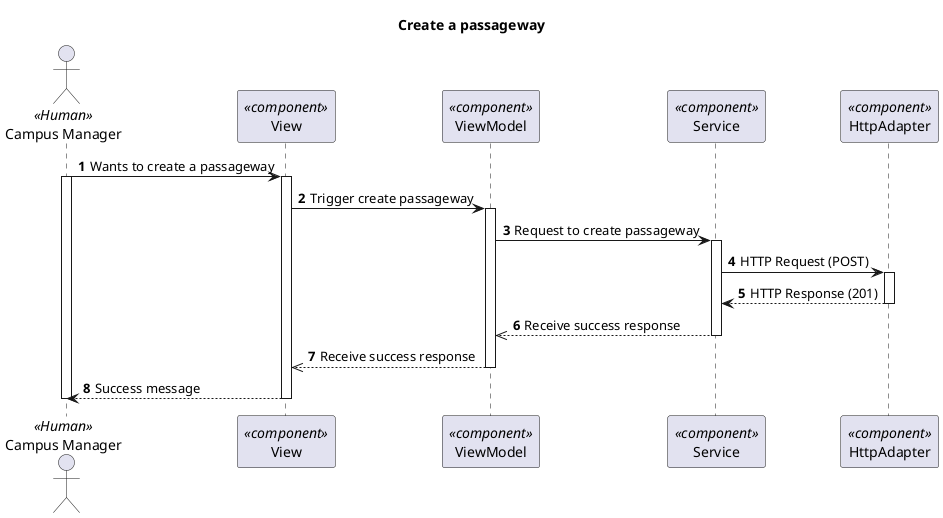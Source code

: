 @startuml Process View - Level 3 - Create a passageway

autonumber
skinparam packageStyle rect

title Create a passageway

actor "Campus Manager" as CM <<Human>>
participant "View" as view <<component>>
participant "ViewModel" as viewModel <<component>>
participant "Service" as service <<component>>
participant "HttpAdapter" as httpAdapter <<component>>

CM -> view : Wants to create a passageway
activate CM
activate view
view -> viewModel : Trigger create passageway

activate viewModel
viewModel -> service : Request to create passageway

activate service
service -> httpAdapter : HTTP Request (POST)
activate httpAdapter
httpAdapter --> service : HTTP Response (201)
deactivate httpAdapter

service -->> viewModel : Receive success response
deactivate service

viewModel -->> view : Receive success response
deactivate viewModel

view --> CM : Success message
deactivate view

deactivate CM
@enduml
